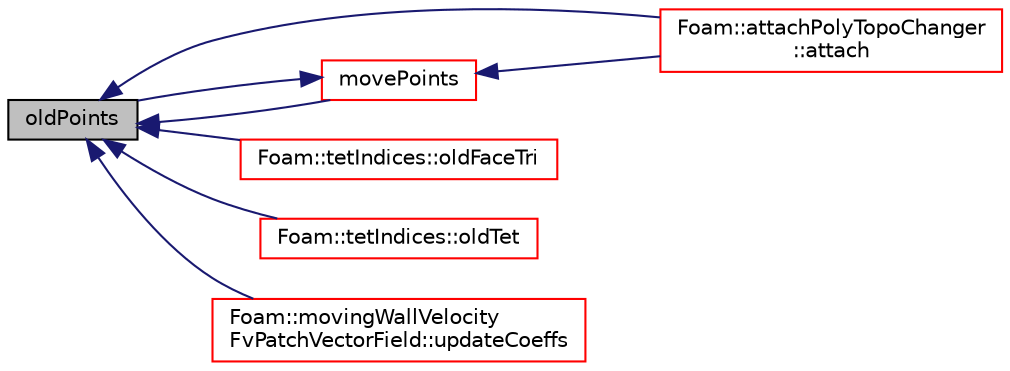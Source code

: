 digraph "oldPoints"
{
  bgcolor="transparent";
  edge [fontname="Helvetica",fontsize="10",labelfontname="Helvetica",labelfontsize="10"];
  node [fontname="Helvetica",fontsize="10",shape=record];
  rankdir="LR";
  Node8075 [label="oldPoints",height=0.2,width=0.4,color="black", fillcolor="grey75", style="filled", fontcolor="black"];
  Node8075 -> Node8076 [dir="back",color="midnightblue",fontsize="10",style="solid",fontname="Helvetica"];
  Node8076 [label="Foam::attachPolyTopoChanger\l::attach",height=0.2,width=0.4,color="red",URL="$a22365.html#a655f9a7493e609affecc9d220fb2a843",tooltip="Attach mesh. By default filter out empty patches. "];
  Node8075 -> Node8078 [dir="back",color="midnightblue",fontsize="10",style="solid",fontname="Helvetica"];
  Node8078 [label="movePoints",height=0.2,width=0.4,color="red",URL="$a28565.html#a3693c648bea2e99054cbbb75d4bf4e4d",tooltip="Move points, returns volumes swept by faces in motion. "];
  Node8078 -> Node8076 [dir="back",color="midnightblue",fontsize="10",style="solid",fontname="Helvetica"];
  Node8078 -> Node8075 [dir="back",color="midnightblue",fontsize="10",style="solid",fontname="Helvetica"];
  Node8075 -> Node8110 [dir="back",color="midnightblue",fontsize="10",style="solid",fontname="Helvetica"];
  Node8110 [label="Foam::tetIndices::oldFaceTri",height=0.2,width=0.4,color="red",URL="$a28577.html#ac868fad9883418fa0669e15d901fd338",tooltip="Return the geometry corresponding to the tri on the. "];
  Node8075 -> Node8116 [dir="back",color="midnightblue",fontsize="10",style="solid",fontname="Helvetica"];
  Node8116 [label="Foam::tetIndices::oldTet",height=0.2,width=0.4,color="red",URL="$a28577.html#a0c278f27a70fc8e1bec06d79b2525e28",tooltip="Return the geometry corresponding to this tet from the. "];
  Node8075 -> Node8120 [dir="back",color="midnightblue",fontsize="10",style="solid",fontname="Helvetica"];
  Node8120 [label="Foam::movingWallVelocity\lFvPatchVectorField::updateCoeffs",height=0.2,width=0.4,color="red",URL="$a22989.html#a7e24eafac629d3733181cd942d4c902f",tooltip="Update the coefficients associated with the patch field. "];
}
